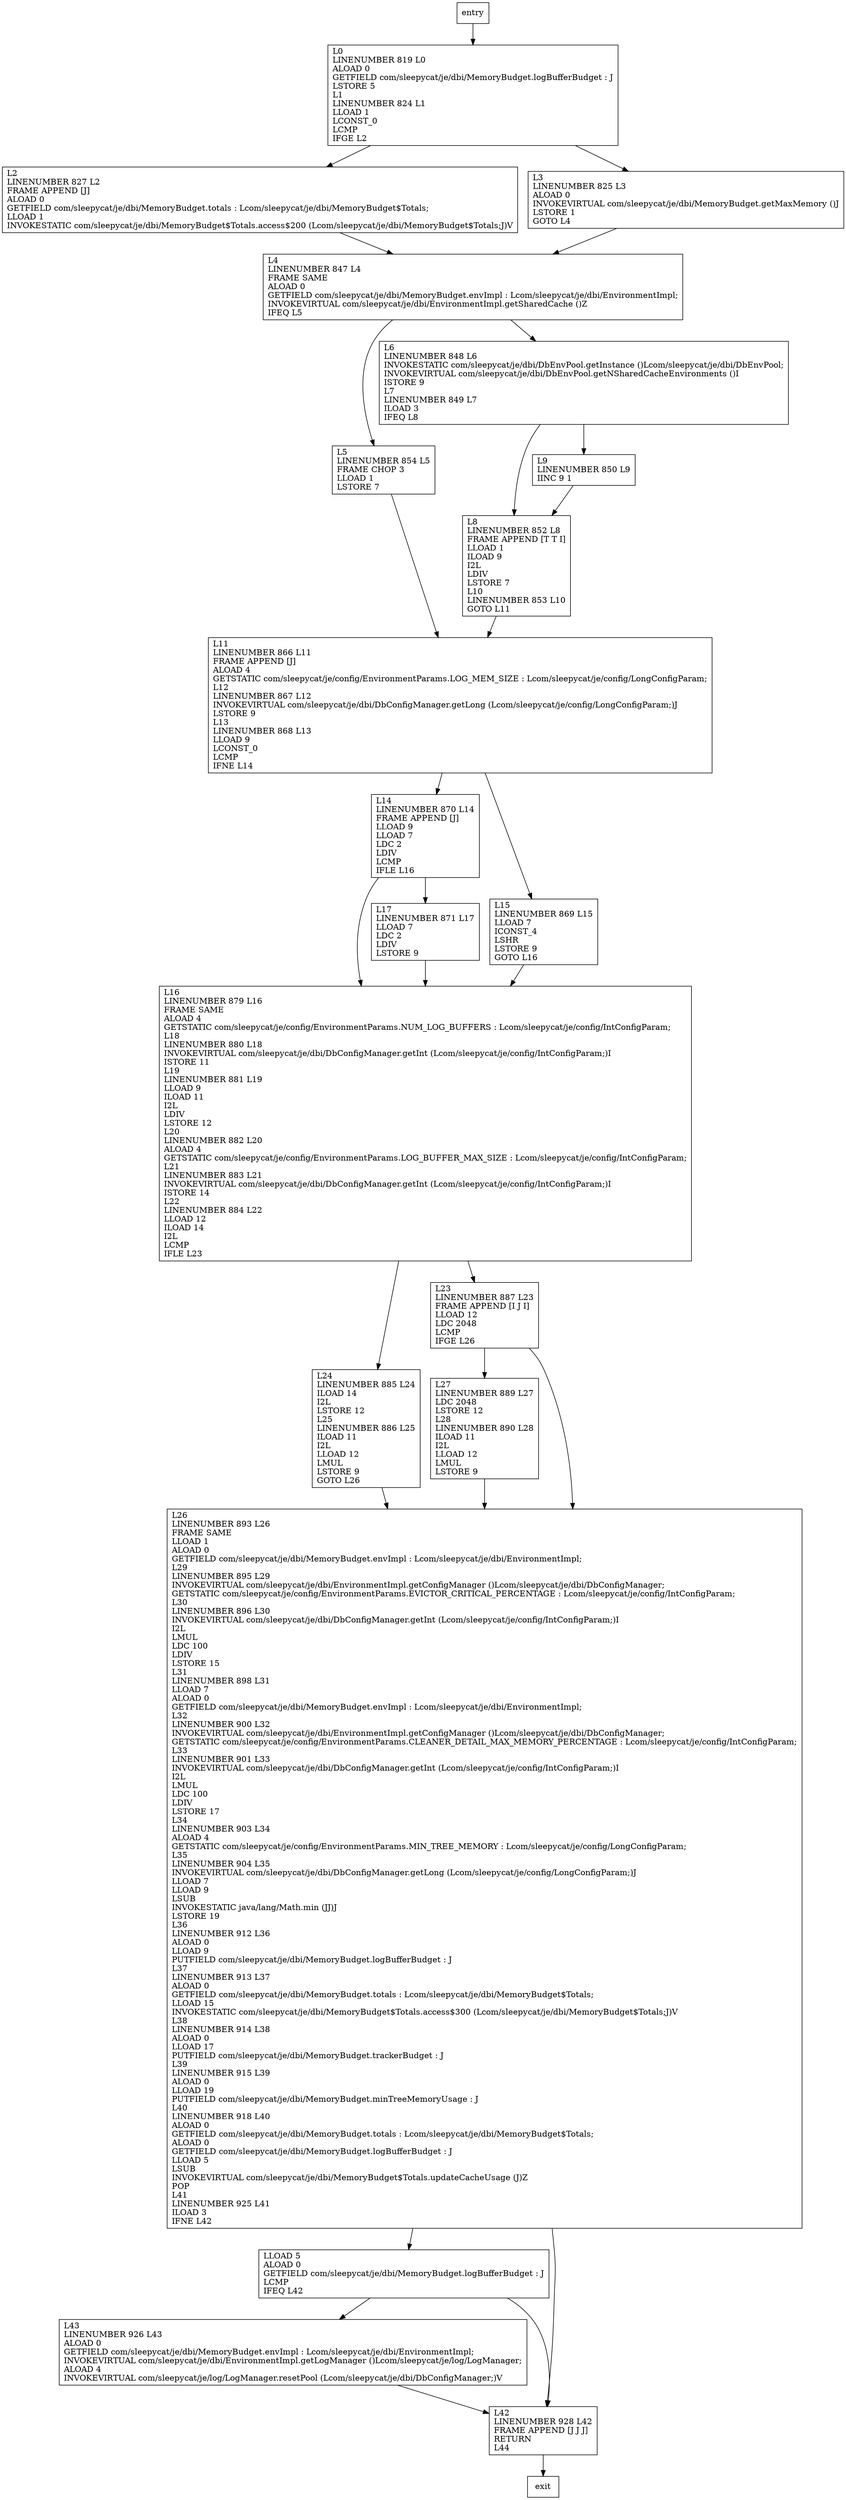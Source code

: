 digraph reset {
node [shape=record];
302923451 [label="L4\lLINENUMBER 847 L4\lFRAME SAME\lALOAD 0\lGETFIELD com/sleepycat/je/dbi/MemoryBudget.envImpl : Lcom/sleepycat/je/dbi/EnvironmentImpl;\lINVOKEVIRTUAL com/sleepycat/je/dbi/EnvironmentImpl.getSharedCache ()Z\lIFEQ L5\l"];
1237850567 [label="L24\lLINENUMBER 885 L24\lILOAD 14\lI2L\lLSTORE 12\lL25\lLINENUMBER 886 L25\lILOAD 11\lI2L\lLLOAD 12\lLMUL\lLSTORE 9\lGOTO L26\l"];
893634980 [label="L2\lLINENUMBER 827 L2\lFRAME APPEND [J]\lALOAD 0\lGETFIELD com/sleepycat/je/dbi/MemoryBudget.totals : Lcom/sleepycat/je/dbi/MemoryBudget$Totals;\lLLOAD 1\lINVOKESTATIC com/sleepycat/je/dbi/MemoryBudget$Totals.access$200 (Lcom/sleepycat/je/dbi/MemoryBudget$Totals;J)V\l"];
1139829058 [label="LLOAD 5\lALOAD 0\lGETFIELD com/sleepycat/je/dbi/MemoryBudget.logBufferBudget : J\lLCMP\lIFEQ L42\l"];
1788895478 [label="L43\lLINENUMBER 926 L43\lALOAD 0\lGETFIELD com/sleepycat/je/dbi/MemoryBudget.envImpl : Lcom/sleepycat/je/dbi/EnvironmentImpl;\lINVOKEVIRTUAL com/sleepycat/je/dbi/EnvironmentImpl.getLogManager ()Lcom/sleepycat/je/log/LogManager;\lALOAD 4\lINVOKEVIRTUAL com/sleepycat/je/log/LogManager.resetPool (Lcom/sleepycat/je/dbi/DbConfigManager;)V\l"];
1967070270 [label="L5\lLINENUMBER 854 L5\lFRAME CHOP 3\lLLOAD 1\lLSTORE 7\l"];
1925550123 [label="L14\lLINENUMBER 870 L14\lFRAME APPEND [J]\lLLOAD 9\lLLOAD 7\lLDC 2\lLDIV\lLCMP\lIFLE L16\l"];
1238272492 [label="L27\lLINENUMBER 889 L27\lLDC 2048\lLSTORE 12\lL28\lLINENUMBER 890 L28\lILOAD 11\lI2L\lLLOAD 12\lLMUL\lLSTORE 9\l"];
1587213780 [label="L6\lLINENUMBER 848 L6\lINVOKESTATIC com/sleepycat/je/dbi/DbEnvPool.getInstance ()Lcom/sleepycat/je/dbi/DbEnvPool;\lINVOKEVIRTUAL com/sleepycat/je/dbi/DbEnvPool.getNSharedCacheEnvironments ()I\lISTORE 9\lL7\lLINENUMBER 849 L7\lILOAD 3\lIFEQ L8\l"];
206219678 [label="L8\lLINENUMBER 852 L8\lFRAME APPEND [T T I]\lLLOAD 1\lILOAD 9\lI2L\lLDIV\lLSTORE 7\lL10\lLINENUMBER 853 L10\lGOTO L11\l"];
731562420 [label="L16\lLINENUMBER 879 L16\lFRAME SAME\lALOAD 4\lGETSTATIC com/sleepycat/je/config/EnvironmentParams.NUM_LOG_BUFFERS : Lcom/sleepycat/je/config/IntConfigParam;\lL18\lLINENUMBER 880 L18\lINVOKEVIRTUAL com/sleepycat/je/dbi/DbConfigManager.getInt (Lcom/sleepycat/je/config/IntConfigParam;)I\lISTORE 11\lL19\lLINENUMBER 881 L19\lLLOAD 9\lILOAD 11\lI2L\lLDIV\lLSTORE 12\lL20\lLINENUMBER 882 L20\lALOAD 4\lGETSTATIC com/sleepycat/je/config/EnvironmentParams.LOG_BUFFER_MAX_SIZE : Lcom/sleepycat/je/config/IntConfigParam;\lL21\lLINENUMBER 883 L21\lINVOKEVIRTUAL com/sleepycat/je/dbi/DbConfigManager.getInt (Lcom/sleepycat/je/config/IntConfigParam;)I\lISTORE 14\lL22\lLINENUMBER 884 L22\lLLOAD 12\lILOAD 14\lI2L\lLCMP\lIFLE L23\l"];
1790470194 [label="L26\lLINENUMBER 893 L26\lFRAME SAME\lLLOAD 1\lALOAD 0\lGETFIELD com/sleepycat/je/dbi/MemoryBudget.envImpl : Lcom/sleepycat/je/dbi/EnvironmentImpl;\lL29\lLINENUMBER 895 L29\lINVOKEVIRTUAL com/sleepycat/je/dbi/EnvironmentImpl.getConfigManager ()Lcom/sleepycat/je/dbi/DbConfigManager;\lGETSTATIC com/sleepycat/je/config/EnvironmentParams.EVICTOR_CRITICAL_PERCENTAGE : Lcom/sleepycat/je/config/IntConfigParam;\lL30\lLINENUMBER 896 L30\lINVOKEVIRTUAL com/sleepycat/je/dbi/DbConfigManager.getInt (Lcom/sleepycat/je/config/IntConfigParam;)I\lI2L\lLMUL\lLDC 100\lLDIV\lLSTORE 15\lL31\lLINENUMBER 898 L31\lLLOAD 7\lALOAD 0\lGETFIELD com/sleepycat/je/dbi/MemoryBudget.envImpl : Lcom/sleepycat/je/dbi/EnvironmentImpl;\lL32\lLINENUMBER 900 L32\lINVOKEVIRTUAL com/sleepycat/je/dbi/EnvironmentImpl.getConfigManager ()Lcom/sleepycat/je/dbi/DbConfigManager;\lGETSTATIC com/sleepycat/je/config/EnvironmentParams.CLEANER_DETAIL_MAX_MEMORY_PERCENTAGE : Lcom/sleepycat/je/config/IntConfigParam;\lL33\lLINENUMBER 901 L33\lINVOKEVIRTUAL com/sleepycat/je/dbi/DbConfigManager.getInt (Lcom/sleepycat/je/config/IntConfigParam;)I\lI2L\lLMUL\lLDC 100\lLDIV\lLSTORE 17\lL34\lLINENUMBER 903 L34\lALOAD 4\lGETSTATIC com/sleepycat/je/config/EnvironmentParams.MIN_TREE_MEMORY : Lcom/sleepycat/je/config/LongConfigParam;\lL35\lLINENUMBER 904 L35\lINVOKEVIRTUAL com/sleepycat/je/dbi/DbConfigManager.getLong (Lcom/sleepycat/je/config/LongConfigParam;)J\lLLOAD 7\lLLOAD 9\lLSUB\lINVOKESTATIC java/lang/Math.min (JJ)J\lLSTORE 19\lL36\lLINENUMBER 912 L36\lALOAD 0\lLLOAD 9\lPUTFIELD com/sleepycat/je/dbi/MemoryBudget.logBufferBudget : J\lL37\lLINENUMBER 913 L37\lALOAD 0\lGETFIELD com/sleepycat/je/dbi/MemoryBudget.totals : Lcom/sleepycat/je/dbi/MemoryBudget$Totals;\lLLOAD 15\lINVOKESTATIC com/sleepycat/je/dbi/MemoryBudget$Totals.access$300 (Lcom/sleepycat/je/dbi/MemoryBudget$Totals;J)V\lL38\lLINENUMBER 914 L38\lALOAD 0\lLLOAD 17\lPUTFIELD com/sleepycat/je/dbi/MemoryBudget.trackerBudget : J\lL39\lLINENUMBER 915 L39\lALOAD 0\lLLOAD 19\lPUTFIELD com/sleepycat/je/dbi/MemoryBudget.minTreeMemoryUsage : J\lL40\lLINENUMBER 918 L40\lALOAD 0\lGETFIELD com/sleepycat/je/dbi/MemoryBudget.totals : Lcom/sleepycat/je/dbi/MemoryBudget$Totals;\lALOAD 0\lGETFIELD com/sleepycat/je/dbi/MemoryBudget.logBufferBudget : J\lLLOAD 5\lLSUB\lINVOKEVIRTUAL com/sleepycat/je/dbi/MemoryBudget$Totals.updateCacheUsage (J)Z\lPOP\lL41\lLINENUMBER 925 L41\lILOAD 3\lIFNE L42\l"];
136637287 [label="L15\lLINENUMBER 869 L15\lLLOAD 7\lICONST_4\lLSHR\lLSTORE 9\lGOTO L16\l"];
2019813042 [label="L0\lLINENUMBER 819 L0\lALOAD 0\lGETFIELD com/sleepycat/je/dbi/MemoryBudget.logBufferBudget : J\lLSTORE 5\lL1\lLINENUMBER 824 L1\lLLOAD 1\lLCONST_0\lLCMP\lIFGE L2\l"];
1876080953 [label="L9\lLINENUMBER 850 L9\lIINC 9 1\l"];
1712896432 [label="L17\lLINENUMBER 871 L17\lLLOAD 7\lLDC 2\lLDIV\lLSTORE 9\l"];
399674397 [label="L23\lLINENUMBER 887 L23\lFRAME APPEND [I J I]\lLLOAD 12\lLDC 2048\lLCMP\lIFGE L26\l"];
1485647504 [label="L3\lLINENUMBER 825 L3\lALOAD 0\lINVOKEVIRTUAL com/sleepycat/je/dbi/MemoryBudget.getMaxMemory ()J\lLSTORE 1\lGOTO L4\l"];
1078048563 [label="L42\lLINENUMBER 928 L42\lFRAME APPEND [J J J]\lRETURN\lL44\l"];
18455237 [label="L11\lLINENUMBER 866 L11\lFRAME APPEND [J]\lALOAD 4\lGETSTATIC com/sleepycat/je/config/EnvironmentParams.LOG_MEM_SIZE : Lcom/sleepycat/je/config/LongConfigParam;\lL12\lLINENUMBER 867 L12\lINVOKEVIRTUAL com/sleepycat/je/dbi/DbConfigManager.getLong (Lcom/sleepycat/je/config/LongConfigParam;)J\lLSTORE 9\lL13\lLINENUMBER 868 L13\lLLOAD 9\lLCONST_0\lLCMP\lIFNE L14\l"];
entry;
exit;
302923451 -> 1587213780;
302923451 -> 1967070270;
1237850567 -> 1790470194;
893634980 -> 302923451;
1139829058 -> 1788895478;
1139829058 -> 1078048563;
1788895478 -> 1078048563;
1967070270 -> 18455237;
1925550123 -> 731562420;
1925550123 -> 1712896432;
1238272492 -> 1790470194;
entry -> 2019813042;
1587213780 -> 206219678;
1587213780 -> 1876080953;
206219678 -> 18455237;
731562420 -> 1237850567;
731562420 -> 399674397;
1790470194 -> 1139829058;
1790470194 -> 1078048563;
136637287 -> 731562420;
2019813042 -> 893634980;
2019813042 -> 1485647504;
1876080953 -> 206219678;
1712896432 -> 731562420;
399674397 -> 1238272492;
399674397 -> 1790470194;
1485647504 -> 302923451;
1078048563 -> exit;
18455237 -> 136637287;
18455237 -> 1925550123;
}
